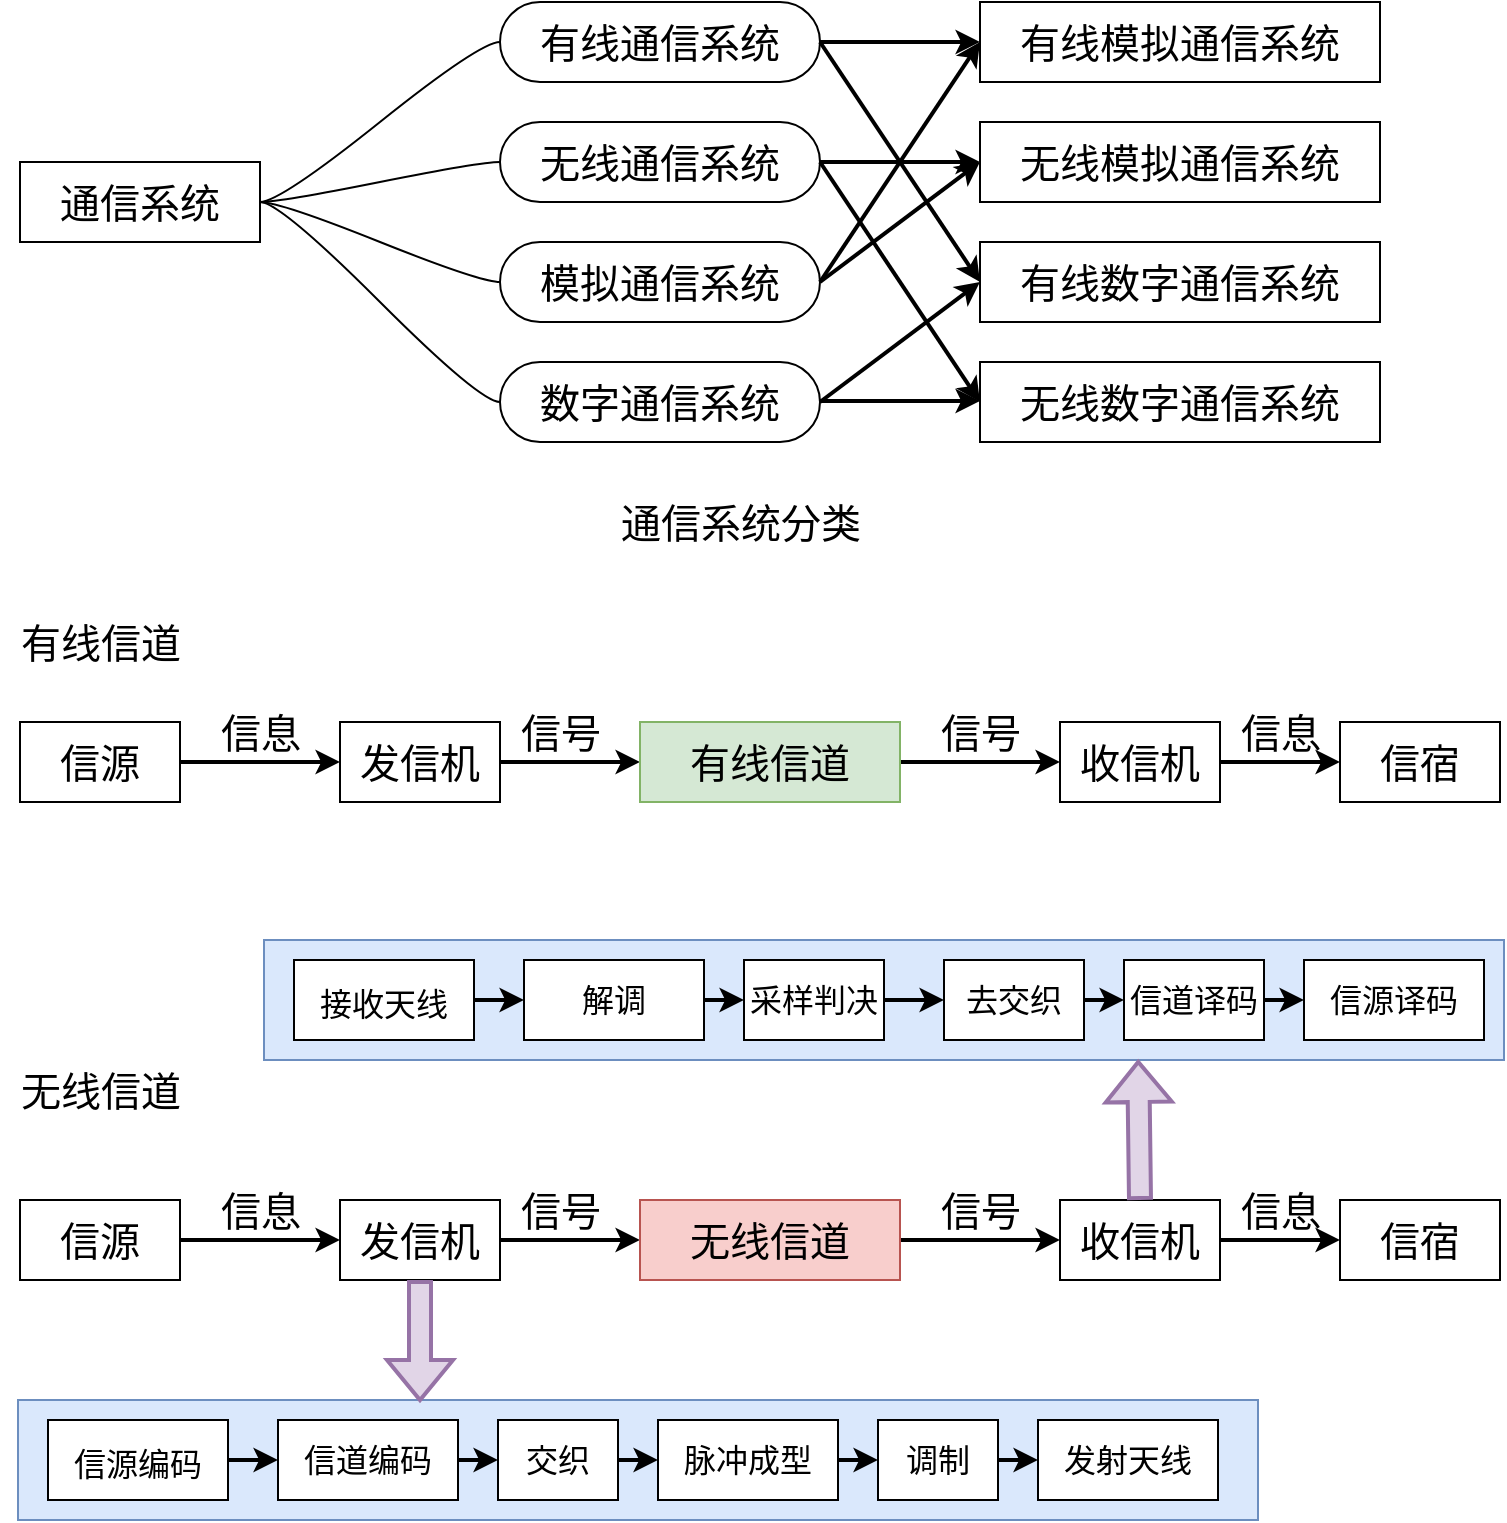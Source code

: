 <mxfile version="16.5.1" type="device" pages="2"><diagram id="XVWfBLVlakffzRYlTbPR" name="通信系统分类"><mxGraphModel dx="1102" dy="865" grid="0" gridSize="10" guides="1" tooltips="1" connect="1" arrows="1" fold="1" page="1" pageScale="1" pageWidth="1169" pageHeight="827" math="0" shadow="0"><root><mxCell id="0"/><mxCell id="1" parent="0"/><mxCell id="11ePoiSRR4TbVHY38LkE-1" value="&lt;font style=&quot;font-size: 20px&quot;&gt;通信系统&lt;/font&gt;" style="rounded=0;whiteSpace=wrap;html=1;" vertex="1" parent="1"><mxGeometry x="120" y="120" width="120" height="40" as="geometry"/></mxCell><mxCell id="11ePoiSRR4TbVHY38LkE-3" value="有线通信系统" style="whiteSpace=wrap;html=1;rounded=1;arcSize=50;align=center;verticalAlign=middle;strokeWidth=1;autosize=1;spacing=4;treeFolding=1;treeMoving=1;newEdgeStyle={&quot;edgeStyle&quot;:&quot;entityRelationEdgeStyle&quot;,&quot;startArrow&quot;:&quot;none&quot;,&quot;endArrow&quot;:&quot;none&quot;,&quot;segment&quot;:10,&quot;curved&quot;:1};fontSize=20;" vertex="1" parent="1"><mxGeometry x="360" y="40" width="160" height="40" as="geometry"/></mxCell><mxCell id="11ePoiSRR4TbVHY38LkE-4" value="" style="edgeStyle=entityRelationEdgeStyle;startArrow=none;endArrow=none;segment=10;curved=1;rounded=0;fontSize=20;exitX=1;exitY=0.5;exitDx=0;exitDy=0;" edge="1" target="11ePoiSRR4TbVHY38LkE-3" parent="1" source="11ePoiSRR4TbVHY38LkE-1"><mxGeometry relative="1" as="geometry"><mxPoint x="240" y="167" as="sourcePoint"/></mxGeometry></mxCell><mxCell id="11ePoiSRR4TbVHY38LkE-7" value="无线通信系统" style="whiteSpace=wrap;html=1;rounded=1;arcSize=50;align=center;verticalAlign=middle;strokeWidth=1;autosize=1;spacing=4;treeFolding=1;treeMoving=1;newEdgeStyle={&quot;edgeStyle&quot;:&quot;entityRelationEdgeStyle&quot;,&quot;startArrow&quot;:&quot;none&quot;,&quot;endArrow&quot;:&quot;none&quot;,&quot;segment&quot;:10,&quot;curved&quot;:1};fontSize=20;" vertex="1" parent="1"><mxGeometry x="360" y="100" width="160" height="40" as="geometry"/></mxCell><mxCell id="11ePoiSRR4TbVHY38LkE-8" value="" style="edgeStyle=entityRelationEdgeStyle;startArrow=none;endArrow=none;segment=10;curved=1;rounded=0;fontSize=20;" edge="1" target="11ePoiSRR4TbVHY38LkE-7" parent="1" source="11ePoiSRR4TbVHY38LkE-1"><mxGeometry relative="1" as="geometry"><mxPoint x="280" y="167" as="sourcePoint"/></mxGeometry></mxCell><mxCell id="11ePoiSRR4TbVHY38LkE-9" value="模拟通信系统" style="whiteSpace=wrap;html=1;rounded=1;arcSize=50;align=center;verticalAlign=middle;strokeWidth=1;autosize=1;spacing=4;treeFolding=1;treeMoving=1;newEdgeStyle={&quot;edgeStyle&quot;:&quot;entityRelationEdgeStyle&quot;,&quot;startArrow&quot;:&quot;none&quot;,&quot;endArrow&quot;:&quot;none&quot;,&quot;segment&quot;:10,&quot;curved&quot;:1};fontSize=20;" vertex="1" parent="1"><mxGeometry x="360" y="160" width="160" height="40" as="geometry"/></mxCell><mxCell id="11ePoiSRR4TbVHY38LkE-10" value="" style="edgeStyle=entityRelationEdgeStyle;startArrow=none;endArrow=none;segment=10;curved=1;rounded=0;fontSize=20;" edge="1" target="11ePoiSRR4TbVHY38LkE-9" parent="1" source="11ePoiSRR4TbVHY38LkE-1"><mxGeometry relative="1" as="geometry"><mxPoint x="280" y="167" as="sourcePoint"/></mxGeometry></mxCell><mxCell id="11ePoiSRR4TbVHY38LkE-11" value="数字通信系统" style="whiteSpace=wrap;html=1;rounded=1;arcSize=50;align=center;verticalAlign=middle;strokeWidth=1;autosize=1;spacing=4;treeFolding=1;treeMoving=1;newEdgeStyle={&quot;edgeStyle&quot;:&quot;entityRelationEdgeStyle&quot;,&quot;startArrow&quot;:&quot;none&quot;,&quot;endArrow&quot;:&quot;none&quot;,&quot;segment&quot;:10,&quot;curved&quot;:1};fontSize=20;" vertex="1" parent="1"><mxGeometry x="360" y="220" width="160" height="40" as="geometry"/></mxCell><mxCell id="11ePoiSRR4TbVHY38LkE-12" value="" style="edgeStyle=entityRelationEdgeStyle;startArrow=none;endArrow=none;segment=10;curved=1;rounded=0;fontSize=20;" edge="1" target="11ePoiSRR4TbVHY38LkE-11" parent="1" source="11ePoiSRR4TbVHY38LkE-1"><mxGeometry relative="1" as="geometry"><mxPoint x="280" y="167" as="sourcePoint"/></mxGeometry></mxCell><mxCell id="11ePoiSRR4TbVHY38LkE-13" value="有线模拟通信系统" style="rounded=0;whiteSpace=wrap;html=1;fontSize=20;" vertex="1" parent="1"><mxGeometry x="600" y="40" width="200" height="40" as="geometry"/></mxCell><mxCell id="11ePoiSRR4TbVHY38LkE-17" value="无线模拟通信系统" style="rounded=0;whiteSpace=wrap;html=1;fontSize=20;" vertex="1" parent="1"><mxGeometry x="600" y="100" width="200" height="40" as="geometry"/></mxCell><mxCell id="11ePoiSRR4TbVHY38LkE-18" value="有线数字通信系统" style="rounded=0;whiteSpace=wrap;html=1;fontSize=20;" vertex="1" parent="1"><mxGeometry x="600" y="160" width="200" height="40" as="geometry"/></mxCell><mxCell id="11ePoiSRR4TbVHY38LkE-19" value="无线数字通信系统" style="rounded=0;whiteSpace=wrap;html=1;fontSize=20;" vertex="1" parent="1"><mxGeometry x="600" y="220" width="200" height="40" as="geometry"/></mxCell><mxCell id="11ePoiSRR4TbVHY38LkE-22" value="" style="endArrow=classic;html=1;rounded=0;fontSize=20;exitX=1;exitY=0.5;exitDx=0;exitDy=0;entryX=0;entryY=0.5;entryDx=0;entryDy=0;strokeWidth=2;" edge="1" parent="1" source="11ePoiSRR4TbVHY38LkE-3" target="11ePoiSRR4TbVHY38LkE-13"><mxGeometry width="50" height="50" relative="1" as="geometry"><mxPoint x="540" y="440" as="sourcePoint"/><mxPoint x="590" y="390" as="targetPoint"/></mxGeometry></mxCell><mxCell id="11ePoiSRR4TbVHY38LkE-23" value="" style="endArrow=classic;html=1;rounded=0;fontSize=20;exitX=1;exitY=0.5;exitDx=0;exitDy=0;entryX=0;entryY=0.5;entryDx=0;entryDy=0;strokeWidth=2;" edge="1" parent="1"><mxGeometry width="50" height="50" relative="1" as="geometry"><mxPoint x="520" y="120" as="sourcePoint"/><mxPoint x="600" y="120" as="targetPoint"/></mxGeometry></mxCell><mxCell id="11ePoiSRR4TbVHY38LkE-24" value="" style="endArrow=classic;html=1;rounded=0;fontSize=20;exitX=1;exitY=0.5;exitDx=0;exitDy=0;entryX=0;entryY=0.5;entryDx=0;entryDy=0;strokeWidth=2;" edge="1" parent="1"><mxGeometry width="50" height="50" relative="1" as="geometry"><mxPoint x="520" y="239.5" as="sourcePoint"/><mxPoint x="600" y="239.5" as="targetPoint"/></mxGeometry></mxCell><mxCell id="11ePoiSRR4TbVHY38LkE-25" value="" style="endArrow=classic;html=1;rounded=0;fontSize=20;exitX=1;exitY=0.5;exitDx=0;exitDy=0;entryX=0;entryY=0.5;entryDx=0;entryDy=0;strokeWidth=2;" edge="1" parent="1" source="11ePoiSRR4TbVHY38LkE-3" target="11ePoiSRR4TbVHY38LkE-18"><mxGeometry width="50" height="50" relative="1" as="geometry"><mxPoint x="530" y="249.5" as="sourcePoint"/><mxPoint x="610" y="249.5" as="targetPoint"/></mxGeometry></mxCell><mxCell id="11ePoiSRR4TbVHY38LkE-26" value="" style="endArrow=classic;html=1;rounded=0;fontSize=20;exitX=1;exitY=0.5;exitDx=0;exitDy=0;entryX=0;entryY=0.5;entryDx=0;entryDy=0;strokeWidth=2;" edge="1" parent="1" source="11ePoiSRR4TbVHY38LkE-7" target="11ePoiSRR4TbVHY38LkE-19"><mxGeometry width="50" height="50" relative="1" as="geometry"><mxPoint x="530" y="70" as="sourcePoint"/><mxPoint x="610" y="190" as="targetPoint"/></mxGeometry></mxCell><mxCell id="11ePoiSRR4TbVHY38LkE-27" value="" style="endArrow=classic;html=1;rounded=0;fontSize=20;exitX=1;exitY=0.5;exitDx=0;exitDy=0;entryX=0;entryY=0.5;entryDx=0;entryDy=0;strokeWidth=2;" edge="1" parent="1" source="11ePoiSRR4TbVHY38LkE-9" target="11ePoiSRR4TbVHY38LkE-13"><mxGeometry width="50" height="50" relative="1" as="geometry"><mxPoint x="530" y="130" as="sourcePoint"/><mxPoint x="610" y="250" as="targetPoint"/></mxGeometry></mxCell><mxCell id="11ePoiSRR4TbVHY38LkE-28" value="" style="endArrow=classic;html=1;rounded=0;fontSize=20;entryX=0;entryY=0.5;entryDx=0;entryDy=0;strokeWidth=2;" edge="1" parent="1" target="11ePoiSRR4TbVHY38LkE-17"><mxGeometry width="50" height="50" relative="1" as="geometry"><mxPoint x="520" y="180" as="sourcePoint"/><mxPoint x="610" y="70" as="targetPoint"/></mxGeometry></mxCell><mxCell id="11ePoiSRR4TbVHY38LkE-29" value="" style="endArrow=classic;html=1;rounded=0;fontSize=20;entryX=0;entryY=0.5;entryDx=0;entryDy=0;strokeWidth=2;" edge="1" parent="1" target="11ePoiSRR4TbVHY38LkE-18"><mxGeometry width="50" height="50" relative="1" as="geometry"><mxPoint x="520" y="240" as="sourcePoint"/><mxPoint x="610" y="249.5" as="targetPoint"/></mxGeometry></mxCell><mxCell id="11ePoiSRR4TbVHY38LkE-30" value="通信系统分类" style="text;html=1;align=center;verticalAlign=middle;resizable=0;points=[];autosize=1;strokeColor=none;fillColor=none;fontSize=20;" vertex="1" parent="1"><mxGeometry x="410" y="285" width="140" height="30" as="geometry"/></mxCell><mxCell id="11ePoiSRR4TbVHY38LkE-34" value="" style="edgeStyle=orthogonalEdgeStyle;rounded=0;orthogonalLoop=1;jettySize=auto;html=1;fontSize=20;strokeWidth=2;" edge="1" parent="1" source="11ePoiSRR4TbVHY38LkE-31" target="11ePoiSRR4TbVHY38LkE-33"><mxGeometry relative="1" as="geometry"/></mxCell><mxCell id="11ePoiSRR4TbVHY38LkE-31" value="信源" style="rounded=0;whiteSpace=wrap;html=1;fontSize=20;" vertex="1" parent="1"><mxGeometry x="120" y="400" width="80" height="40" as="geometry"/></mxCell><mxCell id="11ePoiSRR4TbVHY38LkE-32" value="有线信道" style="text;html=1;align=center;verticalAlign=middle;resizable=0;points=[];autosize=1;strokeColor=none;fillColor=none;fontSize=20;" vertex="1" parent="1"><mxGeometry x="110" y="345" width="100" height="30" as="geometry"/></mxCell><mxCell id="11ePoiSRR4TbVHY38LkE-37" style="edgeStyle=orthogonalEdgeStyle;rounded=0;orthogonalLoop=1;jettySize=auto;html=1;exitX=1;exitY=0.5;exitDx=0;exitDy=0;entryX=0;entryY=0.5;entryDx=0;entryDy=0;fontSize=20;strokeWidth=2;" edge="1" parent="1" source="11ePoiSRR4TbVHY38LkE-33" target="11ePoiSRR4TbVHY38LkE-36"><mxGeometry relative="1" as="geometry"/></mxCell><mxCell id="11ePoiSRR4TbVHY38LkE-33" value="发信机" style="whiteSpace=wrap;html=1;fontSize=20;rounded=0;" vertex="1" parent="1"><mxGeometry x="280" y="400" width="80" height="40" as="geometry"/></mxCell><mxCell id="11ePoiSRR4TbVHY38LkE-35" value="信息" style="text;html=1;align=center;verticalAlign=middle;resizable=0;points=[];autosize=1;strokeColor=none;fillColor=none;fontSize=20;" vertex="1" parent="1"><mxGeometry x="210" y="390" width="60" height="30" as="geometry"/></mxCell><mxCell id="11ePoiSRR4TbVHY38LkE-40" style="edgeStyle=orthogonalEdgeStyle;rounded=0;orthogonalLoop=1;jettySize=auto;html=1;exitX=1;exitY=0.5;exitDx=0;exitDy=0;fontSize=20;strokeWidth=2;" edge="1" parent="1" source="11ePoiSRR4TbVHY38LkE-36" target="11ePoiSRR4TbVHY38LkE-39"><mxGeometry relative="1" as="geometry"/></mxCell><mxCell id="11ePoiSRR4TbVHY38LkE-36" value="有线信道" style="whiteSpace=wrap;html=1;fontSize=20;rounded=0;fillColor=#d5e8d4;strokeColor=#82b366;" vertex="1" parent="1"><mxGeometry x="430" y="400" width="130" height="40" as="geometry"/></mxCell><mxCell id="11ePoiSRR4TbVHY38LkE-38" value="信号" style="text;html=1;align=center;verticalAlign=middle;resizable=0;points=[];autosize=1;strokeColor=none;fillColor=none;fontSize=20;" vertex="1" parent="1"><mxGeometry x="360" y="390" width="60" height="30" as="geometry"/></mxCell><mxCell id="11ePoiSRR4TbVHY38LkE-43" style="edgeStyle=orthogonalEdgeStyle;rounded=0;orthogonalLoop=1;jettySize=auto;html=1;exitX=1;exitY=0.5;exitDx=0;exitDy=0;entryX=0;entryY=0.5;entryDx=0;entryDy=0;fontSize=20;strokeWidth=2;" edge="1" parent="1" source="11ePoiSRR4TbVHY38LkE-39" target="11ePoiSRR4TbVHY38LkE-42"><mxGeometry relative="1" as="geometry"/></mxCell><mxCell id="11ePoiSRR4TbVHY38LkE-39" value="收信机" style="whiteSpace=wrap;html=1;fontSize=20;rounded=0;" vertex="1" parent="1"><mxGeometry x="640" y="400" width="80" height="40" as="geometry"/></mxCell><mxCell id="11ePoiSRR4TbVHY38LkE-41" value="信号" style="text;html=1;align=center;verticalAlign=middle;resizable=0;points=[];autosize=1;strokeColor=none;fillColor=none;fontSize=20;" vertex="1" parent="1"><mxGeometry x="570" y="390" width="60" height="30" as="geometry"/></mxCell><mxCell id="11ePoiSRR4TbVHY38LkE-42" value="信宿" style="rounded=0;whiteSpace=wrap;html=1;fontSize=20;" vertex="1" parent="1"><mxGeometry x="780" y="400" width="80" height="40" as="geometry"/></mxCell><mxCell id="11ePoiSRR4TbVHY38LkE-44" value="信息" style="text;html=1;align=center;verticalAlign=middle;resizable=0;points=[];autosize=1;strokeColor=none;fillColor=none;fontSize=20;" vertex="1" parent="1"><mxGeometry x="720" y="390" width="60" height="30" as="geometry"/></mxCell><mxCell id="11ePoiSRR4TbVHY38LkE-45" value="无线信道" style="text;html=1;align=center;verticalAlign=middle;resizable=0;points=[];autosize=1;strokeColor=none;fillColor=none;fontSize=20;" vertex="1" parent="1"><mxGeometry x="110" y="569" width="100" height="30" as="geometry"/></mxCell><mxCell id="11ePoiSRR4TbVHY38LkE-46" value="" style="edgeStyle=orthogonalEdgeStyle;rounded=0;orthogonalLoop=1;jettySize=auto;html=1;fontSize=20;strokeWidth=2;" edge="1" parent="1" source="11ePoiSRR4TbVHY38LkE-47" target="11ePoiSRR4TbVHY38LkE-49"><mxGeometry relative="1" as="geometry"/></mxCell><mxCell id="11ePoiSRR4TbVHY38LkE-47" value="信源" style="rounded=0;whiteSpace=wrap;html=1;fontSize=20;" vertex="1" parent="1"><mxGeometry x="120" y="639" width="80" height="40" as="geometry"/></mxCell><mxCell id="11ePoiSRR4TbVHY38LkE-48" style="edgeStyle=orthogonalEdgeStyle;rounded=0;orthogonalLoop=1;jettySize=auto;html=1;exitX=1;exitY=0.5;exitDx=0;exitDy=0;entryX=0;entryY=0.5;entryDx=0;entryDy=0;fontSize=20;strokeWidth=2;" edge="1" parent="1" source="11ePoiSRR4TbVHY38LkE-49" target="11ePoiSRR4TbVHY38LkE-52"><mxGeometry relative="1" as="geometry"/></mxCell><mxCell id="11ePoiSRR4TbVHY38LkE-49" value="发信机" style="whiteSpace=wrap;html=1;fontSize=20;rounded=0;" vertex="1" parent="1"><mxGeometry x="280" y="639" width="80" height="40" as="geometry"/></mxCell><mxCell id="11ePoiSRR4TbVHY38LkE-50" value="信息" style="text;html=1;align=center;verticalAlign=middle;resizable=0;points=[];autosize=1;strokeColor=none;fillColor=none;fontSize=20;" vertex="1" parent="1"><mxGeometry x="210" y="629" width="60" height="30" as="geometry"/></mxCell><mxCell id="11ePoiSRR4TbVHY38LkE-51" style="edgeStyle=orthogonalEdgeStyle;rounded=0;orthogonalLoop=1;jettySize=auto;html=1;exitX=1;exitY=0.5;exitDx=0;exitDy=0;fontSize=20;strokeWidth=2;" edge="1" parent="1" source="11ePoiSRR4TbVHY38LkE-52" target="11ePoiSRR4TbVHY38LkE-55"><mxGeometry relative="1" as="geometry"/></mxCell><mxCell id="11ePoiSRR4TbVHY38LkE-52" value="无线信道" style="whiteSpace=wrap;html=1;fontSize=20;rounded=0;fillColor=#f8cecc;strokeColor=#b85450;" vertex="1" parent="1"><mxGeometry x="430" y="639" width="130" height="40" as="geometry"/></mxCell><mxCell id="11ePoiSRR4TbVHY38LkE-53" value="信号" style="text;html=1;align=center;verticalAlign=middle;resizable=0;points=[];autosize=1;strokeColor=none;fillColor=none;fontSize=20;" vertex="1" parent="1"><mxGeometry x="360" y="629" width="60" height="30" as="geometry"/></mxCell><mxCell id="11ePoiSRR4TbVHY38LkE-54" style="edgeStyle=orthogonalEdgeStyle;rounded=0;orthogonalLoop=1;jettySize=auto;html=1;exitX=1;exitY=0.5;exitDx=0;exitDy=0;entryX=0;entryY=0.5;entryDx=0;entryDy=0;fontSize=20;strokeWidth=2;" edge="1" parent="1" source="11ePoiSRR4TbVHY38LkE-55" target="11ePoiSRR4TbVHY38LkE-57"><mxGeometry relative="1" as="geometry"/></mxCell><mxCell id="11ePoiSRR4TbVHY38LkE-55" value="收信机" style="whiteSpace=wrap;html=1;fontSize=20;rounded=0;" vertex="1" parent="1"><mxGeometry x="640" y="639" width="80" height="40" as="geometry"/></mxCell><mxCell id="11ePoiSRR4TbVHY38LkE-56" value="信号" style="text;html=1;align=center;verticalAlign=middle;resizable=0;points=[];autosize=1;strokeColor=none;fillColor=none;fontSize=20;" vertex="1" parent="1"><mxGeometry x="570" y="629" width="60" height="30" as="geometry"/></mxCell><mxCell id="11ePoiSRR4TbVHY38LkE-57" value="信宿" style="rounded=0;whiteSpace=wrap;html=1;fontSize=20;" vertex="1" parent="1"><mxGeometry x="780" y="639" width="80" height="40" as="geometry"/></mxCell><mxCell id="11ePoiSRR4TbVHY38LkE-58" value="信息" style="text;html=1;align=center;verticalAlign=middle;resizable=0;points=[];autosize=1;strokeColor=none;fillColor=none;fontSize=20;" vertex="1" parent="1"><mxGeometry x="720" y="629" width="60" height="30" as="geometry"/></mxCell><mxCell id="11ePoiSRR4TbVHY38LkE-71" value="" style="group" vertex="1" connectable="0" parent="1"><mxGeometry x="119" y="739" width="620" height="60" as="geometry"/></mxCell><mxCell id="11ePoiSRR4TbVHY38LkE-59" value="" style="rounded=0;whiteSpace=wrap;html=1;fontSize=20;fillColor=#dae8fc;strokeColor=#6c8ebf;" vertex="1" parent="11ePoiSRR4TbVHY38LkE-71"><mxGeometry width="620" height="60" as="geometry"/></mxCell><mxCell id="11ePoiSRR4TbVHY38LkE-60" value="&lt;font style=&quot;font-size: 16px&quot;&gt;信源编码&lt;/font&gt;" style="rounded=0;whiteSpace=wrap;html=1;fontSize=20;" vertex="1" parent="11ePoiSRR4TbVHY38LkE-71"><mxGeometry x="15" y="10" width="90" height="40" as="geometry"/></mxCell><mxCell id="11ePoiSRR4TbVHY38LkE-61" value="信道编码" style="rounded=0;whiteSpace=wrap;html=1;fontSize=16;" vertex="1" parent="11ePoiSRR4TbVHY38LkE-71"><mxGeometry x="130" y="10" width="90" height="40" as="geometry"/></mxCell><mxCell id="11ePoiSRR4TbVHY38LkE-66" style="edgeStyle=orthogonalEdgeStyle;rounded=0;orthogonalLoop=1;jettySize=auto;html=1;exitX=1;exitY=0.5;exitDx=0;exitDy=0;entryX=0;entryY=0.5;entryDx=0;entryDy=0;fontSize=16;strokeWidth=2;" edge="1" parent="11ePoiSRR4TbVHY38LkE-71" source="11ePoiSRR4TbVHY38LkE-60" target="11ePoiSRR4TbVHY38LkE-61"><mxGeometry relative="1" as="geometry"/></mxCell><mxCell id="11ePoiSRR4TbVHY38LkE-62" value="交织" style="rounded=0;whiteSpace=wrap;html=1;fontSize=16;" vertex="1" parent="11ePoiSRR4TbVHY38LkE-71"><mxGeometry x="240" y="10" width="60" height="40" as="geometry"/></mxCell><mxCell id="11ePoiSRR4TbVHY38LkE-67" style="edgeStyle=orthogonalEdgeStyle;rounded=0;orthogonalLoop=1;jettySize=auto;html=1;exitX=1;exitY=0.5;exitDx=0;exitDy=0;entryX=0;entryY=0.5;entryDx=0;entryDy=0;fontSize=16;strokeWidth=2;" edge="1" parent="11ePoiSRR4TbVHY38LkE-71" source="11ePoiSRR4TbVHY38LkE-61" target="11ePoiSRR4TbVHY38LkE-62"><mxGeometry relative="1" as="geometry"/></mxCell><mxCell id="11ePoiSRR4TbVHY38LkE-63" value="脉冲成型" style="rounded=0;whiteSpace=wrap;html=1;fontSize=16;" vertex="1" parent="11ePoiSRR4TbVHY38LkE-71"><mxGeometry x="320" y="10" width="90" height="40" as="geometry"/></mxCell><mxCell id="11ePoiSRR4TbVHY38LkE-68" style="edgeStyle=orthogonalEdgeStyle;rounded=0;orthogonalLoop=1;jettySize=auto;html=1;exitX=1;exitY=0.5;exitDx=0;exitDy=0;entryX=0;entryY=0.5;entryDx=0;entryDy=0;fontSize=16;strokeWidth=2;" edge="1" parent="11ePoiSRR4TbVHY38LkE-71" source="11ePoiSRR4TbVHY38LkE-62" target="11ePoiSRR4TbVHY38LkE-63"><mxGeometry relative="1" as="geometry"/></mxCell><mxCell id="11ePoiSRR4TbVHY38LkE-64" value="调制" style="rounded=0;whiteSpace=wrap;html=1;fontSize=16;" vertex="1" parent="11ePoiSRR4TbVHY38LkE-71"><mxGeometry x="430" y="10" width="60" height="40" as="geometry"/></mxCell><mxCell id="11ePoiSRR4TbVHY38LkE-69" style="edgeStyle=orthogonalEdgeStyle;rounded=0;orthogonalLoop=1;jettySize=auto;html=1;exitX=1;exitY=0.5;exitDx=0;exitDy=0;entryX=0;entryY=0.5;entryDx=0;entryDy=0;fontSize=16;strokeWidth=2;" edge="1" parent="11ePoiSRR4TbVHY38LkE-71" source="11ePoiSRR4TbVHY38LkE-63" target="11ePoiSRR4TbVHY38LkE-64"><mxGeometry relative="1" as="geometry"/></mxCell><mxCell id="11ePoiSRR4TbVHY38LkE-65" value="发射天线" style="rounded=0;whiteSpace=wrap;html=1;fontSize=16;" vertex="1" parent="11ePoiSRR4TbVHY38LkE-71"><mxGeometry x="510" y="10" width="90" height="40" as="geometry"/></mxCell><mxCell id="11ePoiSRR4TbVHY38LkE-70" style="edgeStyle=orthogonalEdgeStyle;rounded=0;orthogonalLoop=1;jettySize=auto;html=1;exitX=1;exitY=0.5;exitDx=0;exitDy=0;entryX=0;entryY=0.5;entryDx=0;entryDy=0;fontSize=16;strokeWidth=2;" edge="1" parent="11ePoiSRR4TbVHY38LkE-71" source="11ePoiSRR4TbVHY38LkE-64" target="11ePoiSRR4TbVHY38LkE-65"><mxGeometry relative="1" as="geometry"/></mxCell><mxCell id="11ePoiSRR4TbVHY38LkE-72" value="" style="shape=flexArrow;endArrow=classic;html=1;rounded=0;fontSize=16;strokeWidth=2;exitX=0.5;exitY=1;exitDx=0;exitDy=0;fillColor=#e1d5e7;strokeColor=#9673a6;" edge="1" parent="1" source="11ePoiSRR4TbVHY38LkE-49"><mxGeometry width="50" height="50" relative="1" as="geometry"><mxPoint x="540" y="709" as="sourcePoint"/><mxPoint x="320" y="740" as="targetPoint"/></mxGeometry></mxCell><mxCell id="11ePoiSRR4TbVHY38LkE-73" value="" style="group" vertex="1" connectable="0" parent="1"><mxGeometry x="242" y="509" width="620" height="60" as="geometry"/></mxCell><mxCell id="11ePoiSRR4TbVHY38LkE-74" value="" style="rounded=0;whiteSpace=wrap;html=1;fontSize=20;fillColor=#dae8fc;strokeColor=#6c8ebf;" vertex="1" parent="11ePoiSRR4TbVHY38LkE-73"><mxGeometry width="620" height="60" as="geometry"/></mxCell><mxCell id="11ePoiSRR4TbVHY38LkE-75" value="&lt;font style=&quot;font-size: 16px&quot;&gt;接收天线&lt;/font&gt;" style="rounded=0;whiteSpace=wrap;html=1;fontSize=20;" vertex="1" parent="11ePoiSRR4TbVHY38LkE-73"><mxGeometry x="15" y="10" width="90" height="40" as="geometry"/></mxCell><mxCell id="11ePoiSRR4TbVHY38LkE-76" value="解调" style="rounded=0;whiteSpace=wrap;html=1;fontSize=16;" vertex="1" parent="11ePoiSRR4TbVHY38LkE-73"><mxGeometry x="130" y="10" width="90" height="40" as="geometry"/></mxCell><mxCell id="11ePoiSRR4TbVHY38LkE-77" style="edgeStyle=orthogonalEdgeStyle;rounded=0;orthogonalLoop=1;jettySize=auto;html=1;exitX=1;exitY=0.5;exitDx=0;exitDy=0;entryX=0;entryY=0.5;entryDx=0;entryDy=0;fontSize=16;strokeWidth=2;" edge="1" parent="11ePoiSRR4TbVHY38LkE-73" source="11ePoiSRR4TbVHY38LkE-75" target="11ePoiSRR4TbVHY38LkE-76"><mxGeometry relative="1" as="geometry"/></mxCell><mxCell id="11ePoiSRR4TbVHY38LkE-78" value="采样判决" style="rounded=0;whiteSpace=wrap;html=1;fontSize=16;" vertex="1" parent="11ePoiSRR4TbVHY38LkE-73"><mxGeometry x="240" y="10" width="70" height="40" as="geometry"/></mxCell><mxCell id="11ePoiSRR4TbVHY38LkE-79" style="edgeStyle=orthogonalEdgeStyle;rounded=0;orthogonalLoop=1;jettySize=auto;html=1;exitX=1;exitY=0.5;exitDx=0;exitDy=0;entryX=0;entryY=0.5;entryDx=0;entryDy=0;fontSize=16;strokeWidth=2;" edge="1" parent="11ePoiSRR4TbVHY38LkE-73" source="11ePoiSRR4TbVHY38LkE-76" target="11ePoiSRR4TbVHY38LkE-78"><mxGeometry relative="1" as="geometry"/></mxCell><mxCell id="11ePoiSRR4TbVHY38LkE-80" value="去交织" style="rounded=0;whiteSpace=wrap;html=1;fontSize=16;" vertex="1" parent="11ePoiSRR4TbVHY38LkE-73"><mxGeometry x="340" y="10" width="70" height="40" as="geometry"/></mxCell><mxCell id="11ePoiSRR4TbVHY38LkE-81" style="edgeStyle=orthogonalEdgeStyle;rounded=0;orthogonalLoop=1;jettySize=auto;html=1;exitX=1;exitY=0.5;exitDx=0;exitDy=0;entryX=0;entryY=0.5;entryDx=0;entryDy=0;fontSize=16;strokeWidth=2;" edge="1" parent="11ePoiSRR4TbVHY38LkE-73" source="11ePoiSRR4TbVHY38LkE-78" target="11ePoiSRR4TbVHY38LkE-80"><mxGeometry relative="1" as="geometry"/></mxCell><mxCell id="11ePoiSRR4TbVHY38LkE-82" value="信道译码" style="rounded=0;whiteSpace=wrap;html=1;fontSize=16;" vertex="1" parent="11ePoiSRR4TbVHY38LkE-73"><mxGeometry x="430" y="10" width="70" height="40" as="geometry"/></mxCell><mxCell id="11ePoiSRR4TbVHY38LkE-83" style="edgeStyle=orthogonalEdgeStyle;rounded=0;orthogonalLoop=1;jettySize=auto;html=1;exitX=1;exitY=0.5;exitDx=0;exitDy=0;entryX=0;entryY=0.5;entryDx=0;entryDy=0;fontSize=16;strokeWidth=2;" edge="1" parent="11ePoiSRR4TbVHY38LkE-73" source="11ePoiSRR4TbVHY38LkE-80" target="11ePoiSRR4TbVHY38LkE-82"><mxGeometry relative="1" as="geometry"/></mxCell><mxCell id="11ePoiSRR4TbVHY38LkE-84" value="信源译码" style="rounded=0;whiteSpace=wrap;html=1;fontSize=16;" vertex="1" parent="11ePoiSRR4TbVHY38LkE-73"><mxGeometry x="520" y="10" width="90" height="40" as="geometry"/></mxCell><mxCell id="11ePoiSRR4TbVHY38LkE-85" style="edgeStyle=orthogonalEdgeStyle;rounded=0;orthogonalLoop=1;jettySize=auto;html=1;exitX=1;exitY=0.5;exitDx=0;exitDy=0;entryX=0;entryY=0.5;entryDx=0;entryDy=0;fontSize=16;strokeWidth=2;" edge="1" parent="11ePoiSRR4TbVHY38LkE-73" source="11ePoiSRR4TbVHY38LkE-82" target="11ePoiSRR4TbVHY38LkE-84"><mxGeometry relative="1" as="geometry"/></mxCell><mxCell id="11ePoiSRR4TbVHY38LkE-86" value="" style="shape=flexArrow;endArrow=classic;html=1;rounded=0;fontSize=16;strokeWidth=2;entryX=0.705;entryY=1;entryDx=0;entryDy=0;exitX=0.5;exitY=0;exitDx=0;exitDy=0;fillColor=#e1d5e7;strokeColor=#9673a6;entryPerimeter=0;" edge="1" parent="1" source="11ePoiSRR4TbVHY38LkE-55" target="11ePoiSRR4TbVHY38LkE-74"><mxGeometry width="50" height="50" relative="1" as="geometry"><mxPoint x="540" y="630" as="sourcePoint"/><mxPoint x="590" y="580" as="targetPoint"/></mxGeometry></mxCell></root></mxGraphModel></diagram><diagram id="Ewdifd5IEJ-5xB3gLPax" name="信道"><mxGraphModel dx="1102" dy="865" grid="1" gridSize="10" guides="1" tooltips="1" connect="1" arrows="1" fold="1" page="1" pageScale="1" pageWidth="1169" pageHeight="827" math="0" shadow="0"><root><mxCell id="A86J0GKsngSQj3rEZQvu-0"/><mxCell id="A86J0GKsngSQj3rEZQvu-1" parent="A86J0GKsngSQj3rEZQvu-0"/><mxCell id="A86J0GKsngSQj3rEZQvu-2" value="&lt;font style=&quot;font-size: 20px&quot;&gt;无线信道&lt;/font&gt;" style="text;html=1;align=center;verticalAlign=middle;resizable=0;points=[];autosize=1;strokeColor=none;fillColor=none;fontSize=16;" vertex="1" parent="A86J0GKsngSQj3rEZQvu-1"><mxGeometry x="100" y="200" width="100" height="30" as="geometry"/></mxCell><mxCell id="A86J0GKsngSQj3rEZQvu-3" value="地波" style="whiteSpace=wrap;html=1;rounded=1;arcSize=50;align=center;verticalAlign=middle;strokeWidth=1;autosize=1;spacing=4;treeFolding=1;treeMoving=1;newEdgeStyle={&quot;edgeStyle&quot;:&quot;entityRelationEdgeStyle&quot;,&quot;startArrow&quot;:&quot;none&quot;,&quot;endArrow&quot;:&quot;none&quot;,&quot;segment&quot;:10,&quot;curved&quot;:1};fontSize=20;" vertex="1" parent="A86J0GKsngSQj3rEZQvu-1"><mxGeometry x="280" y="90" width="80" height="40" as="geometry"/></mxCell><mxCell id="A86J0GKsngSQj3rEZQvu-4" value="" style="edgeStyle=entityRelationEdgeStyle;startArrow=none;endArrow=none;segment=10;curved=1;rounded=0;fontSize=20;strokeWidth=2;" edge="1" target="A86J0GKsngSQj3rEZQvu-3" parent="A86J0GKsngSQj3rEZQvu-1" source="A86J0GKsngSQj3rEZQvu-2"><mxGeometry relative="1" as="geometry"><mxPoint x="260" y="202" as="sourcePoint"/></mxGeometry></mxCell><mxCell id="A86J0GKsngSQj3rEZQvu-5" value="频率小于2MHz，有绕射能力" style="whiteSpace=wrap;html=1;shape=partialRectangle;top=0;left=0;bottom=1;right=0;points=[[0,1],[1,1]];fillColor=none;align=center;verticalAlign=bottom;routingCenterY=0.5;snapToPoint=1;recursiveResize=0;autosize=1;treeFolding=1;treeMoving=1;newEdgeStyle={&quot;edgeStyle&quot;:&quot;entityRelationEdgeStyle&quot;,&quot;startArrow&quot;:&quot;none&quot;,&quot;endArrow&quot;:&quot;none&quot;,&quot;segment&quot;:10,&quot;curved&quot;:1};fontSize=20;" vertex="1" parent="A86J0GKsngSQj3rEZQvu-1"><mxGeometry x="460" y="80" width="280" height="30" as="geometry"/></mxCell><mxCell id="A86J0GKsngSQj3rEZQvu-6" value="" style="edgeStyle=entityRelationEdgeStyle;startArrow=none;endArrow=none;segment=10;curved=1;rounded=0;fontSize=20;strokeWidth=2;" edge="1" target="A86J0GKsngSQj3rEZQvu-5" parent="A86J0GKsngSQj3rEZQvu-1" source="A86J0GKsngSQj3rEZQvu-3"><mxGeometry relative="1" as="geometry"><mxPoint x="400" y="140" as="sourcePoint"/></mxGeometry></mxCell><mxCell id="A86J0GKsngSQj3rEZQvu-7" value="天波" style="whiteSpace=wrap;html=1;rounded=1;arcSize=50;align=center;verticalAlign=middle;strokeWidth=1;autosize=1;spacing=4;treeFolding=1;treeMoving=1;newEdgeStyle={&quot;edgeStyle&quot;:&quot;entityRelationEdgeStyle&quot;,&quot;startArrow&quot;:&quot;none&quot;,&quot;endArrow&quot;:&quot;none&quot;,&quot;segment&quot;:10,&quot;curved&quot;:1};fontSize=20;" vertex="1" parent="A86J0GKsngSQj3rEZQvu-1"><mxGeometry x="280" y="160" width="80" height="40" as="geometry"/></mxCell><mxCell id="A86J0GKsngSQj3rEZQvu-8" value="频率2~30MHz，被电离反射" style="whiteSpace=wrap;html=1;shape=partialRectangle;top=0;left=0;bottom=1;right=0;points=[[0,1],[1,1]];fillColor=none;align=center;verticalAlign=bottom;routingCenterY=0.5;snapToPoint=1;recursiveResize=0;autosize=1;treeFolding=1;treeMoving=1;newEdgeStyle={&quot;edgeStyle&quot;:&quot;entityRelationEdgeStyle&quot;,&quot;startArrow&quot;:&quot;none&quot;,&quot;endArrow&quot;:&quot;none&quot;,&quot;segment&quot;:10,&quot;curved&quot;:1};fontSize=20;" vertex="1" parent="A86J0GKsngSQj3rEZQvu-1"><mxGeometry x="480" y="150" width="280" height="30" as="geometry"/></mxCell><mxCell id="A86J0GKsngSQj3rEZQvu-9" value="" style="edgeStyle=entityRelationEdgeStyle;startArrow=none;endArrow=none;segment=10;curved=1;rounded=0;fontSize=20;strokeWidth=2;" edge="1" parent="A86J0GKsngSQj3rEZQvu-1" source="A86J0GKsngSQj3rEZQvu-7" target="A86J0GKsngSQj3rEZQvu-8"><mxGeometry relative="1" as="geometry"><mxPoint x="400" y="210" as="sourcePoint"/></mxGeometry></mxCell><mxCell id="A86J0GKsngSQj3rEZQvu-10" value="视距传播" style="whiteSpace=wrap;html=1;rounded=1;arcSize=50;align=center;verticalAlign=middle;strokeWidth=1;autosize=1;spacing=4;treeFolding=1;treeMoving=1;newEdgeStyle={&quot;edgeStyle&quot;:&quot;entityRelationEdgeStyle&quot;,&quot;startArrow&quot;:&quot;none&quot;,&quot;endArrow&quot;:&quot;none&quot;,&quot;segment&quot;:10,&quot;curved&quot;:1};fontSize=20;" vertex="1" parent="A86J0GKsngSQj3rEZQvu-1"><mxGeometry x="260" y="240" width="130" height="40" as="geometry"/></mxCell><mxCell id="A86J0GKsngSQj3rEZQvu-11" value="频率大于30MHz，之前传播，穿透电离层" style="whiteSpace=wrap;html=1;shape=partialRectangle;top=0;left=0;bottom=1;right=0;points=[[0,1],[1,1]];fillColor=none;align=center;verticalAlign=bottom;routingCenterY=0.5;snapToPoint=1;recursiveResize=0;autosize=1;treeFolding=1;treeMoving=1;newEdgeStyle={&quot;edgeStyle&quot;:&quot;entityRelationEdgeStyle&quot;,&quot;startArrow&quot;:&quot;none&quot;,&quot;endArrow&quot;:&quot;none&quot;,&quot;segment&quot;:10,&quot;curved&quot;:1};fontSize=20;" vertex="1" parent="A86J0GKsngSQj3rEZQvu-1"><mxGeometry x="480" y="230" width="400" height="30" as="geometry"/></mxCell><mxCell id="A86J0GKsngSQj3rEZQvu-12" value="" style="edgeStyle=entityRelationEdgeStyle;startArrow=none;endArrow=none;segment=10;curved=1;rounded=0;fontSize=20;strokeWidth=2;" edge="1" parent="A86J0GKsngSQj3rEZQvu-1" source="A86J0GKsngSQj3rEZQvu-10" target="A86J0GKsngSQj3rEZQvu-11"><mxGeometry relative="1" as="geometry"><mxPoint x="400" y="290" as="sourcePoint"/></mxGeometry></mxCell><mxCell id="A86J0GKsngSQj3rEZQvu-13" value="其他" style="whiteSpace=wrap;html=1;rounded=1;arcSize=50;align=center;verticalAlign=middle;strokeWidth=1;autosize=1;spacing=4;treeFolding=1;treeMoving=1;newEdgeStyle={&quot;edgeStyle&quot;:&quot;entityRelationEdgeStyle&quot;,&quot;startArrow&quot;:&quot;none&quot;,&quot;endArrow&quot;:&quot;none&quot;,&quot;segment&quot;:10,&quot;curved&quot;:1};fontSize=20;" vertex="1" parent="A86J0GKsngSQj3rEZQvu-1"><mxGeometry x="280" y="310" width="80" height="40" as="geometry"/></mxCell><mxCell id="A86J0GKsngSQj3rEZQvu-14" value="&lt;span style=&quot;color: rgb(77, 77, 77); font-size: 20px; background-color: rgb(255, 255, 255);&quot;&gt;频率越高绕射能力越差&lt;/span&gt;" style="whiteSpace=wrap;html=1;shape=partialRectangle;top=0;left=0;bottom=1;right=0;points=[[0,1],[1,1]];fillColor=none;align=center;verticalAlign=bottom;routingCenterY=0.5;snapToPoint=1;recursiveResize=0;autosize=1;treeFolding=1;treeMoving=1;newEdgeStyle={&quot;edgeStyle&quot;:&quot;entityRelationEdgeStyle&quot;,&quot;startArrow&quot;:&quot;none&quot;,&quot;endArrow&quot;:&quot;none&quot;,&quot;segment&quot;:10,&quot;curved&quot;:1};fontSize=20;" vertex="1" parent="A86J0GKsngSQj3rEZQvu-1"><mxGeometry x="480" y="340" width="230" height="30" as="geometry"/></mxCell><mxCell id="A86J0GKsngSQj3rEZQvu-15" value="" style="edgeStyle=entityRelationEdgeStyle;startArrow=none;endArrow=none;segment=10;curved=1;rounded=0;fontSize=20;strokeWidth=2;" edge="1" parent="A86J0GKsngSQj3rEZQvu-1" source="A86J0GKsngSQj3rEZQvu-13" target="A86J0GKsngSQj3rEZQvu-14"><mxGeometry relative="1" as="geometry"><mxPoint x="400" y="360" as="sourcePoint"/></mxGeometry></mxCell><mxCell id="A86J0GKsngSQj3rEZQvu-17" value="" style="edgeStyle=entityRelationEdgeStyle;startArrow=none;endArrow=none;segment=10;curved=1;rounded=0;fontSize=20;strokeWidth=2;entryX=0;entryY=0.5;entryDx=0;entryDy=0;" edge="1" target="A86J0GKsngSQj3rEZQvu-7" parent="A86J0GKsngSQj3rEZQvu-1" source="A86J0GKsngSQj3rEZQvu-2"><mxGeometry relative="1" as="geometry"><mxPoint x="460" y="280" as="sourcePoint"/><mxPoint x="500" y="253" as="targetPoint"/></mxGeometry></mxCell><mxCell id="A86J0GKsngSQj3rEZQvu-18" value="" style="edgeStyle=entityRelationEdgeStyle;startArrow=none;endArrow=none;segment=10;curved=1;rounded=0;fontSize=20;strokeWidth=2;entryX=0;entryY=0.5;entryDx=0;entryDy=0;exitX=1.01;exitY=0.5;exitDx=0;exitDy=0;exitPerimeter=0;" edge="1" parent="A86J0GKsngSQj3rEZQvu-1" source="A86J0GKsngSQj3rEZQvu-2" target="A86J0GKsngSQj3rEZQvu-10"><mxGeometry relative="1" as="geometry"><mxPoint x="210" y="225" as="sourcePoint"/><mxPoint x="290" y="190" as="targetPoint"/></mxGeometry></mxCell><mxCell id="A86J0GKsngSQj3rEZQvu-19" value="" style="edgeStyle=entityRelationEdgeStyle;startArrow=none;endArrow=none;segment=10;curved=1;rounded=0;fontSize=20;strokeWidth=2;entryX=0;entryY=0.5;entryDx=0;entryDy=0;exitX=1.02;exitY=0.5;exitDx=0;exitDy=0;exitPerimeter=0;" edge="1" parent="A86J0GKsngSQj3rEZQvu-1" source="A86J0GKsngSQj3rEZQvu-2" target="A86J0GKsngSQj3rEZQvu-13"><mxGeometry relative="1" as="geometry"><mxPoint x="211" y="225" as="sourcePoint"/><mxPoint x="270" y="270" as="targetPoint"/></mxGeometry></mxCell><mxCell id="A86J0GKsngSQj3rEZQvu-20" value="微波中继，&amp;nbsp;&lt;span style=&quot;color: rgb(77, 77, 77); font-size: 20px; background-color: rgb(255, 255, 255);&quot;&gt;卫星中继&lt;/span&gt;" style="whiteSpace=wrap;html=1;shape=partialRectangle;top=0;left=0;bottom=1;right=0;points=[[0,1],[1,1]];fillColor=none;align=center;verticalAlign=bottom;routingCenterY=0.5;snapToPoint=1;recursiveResize=0;autosize=1;treeFolding=1;treeMoving=1;newEdgeStyle={&quot;edgeStyle&quot;:&quot;entityRelationEdgeStyle&quot;,&quot;startArrow&quot;:&quot;none&quot;,&quot;endArrow&quot;:&quot;none&quot;,&quot;segment&quot;:10,&quot;curved&quot;:1};fontSize=20;strokeWidth=1;" vertex="1" parent="A86J0GKsngSQj3rEZQvu-1"><mxGeometry x="745" y="280" width="220" height="30" as="geometry"/></mxCell><mxCell id="A86J0GKsngSQj3rEZQvu-21" value="" style="edgeStyle=entityRelationEdgeStyle;startArrow=none;endArrow=none;segment=10;curved=1;rounded=0;fontSize=20;strokeWidth=2;exitX=1;exitY=1;exitDx=0;exitDy=0;" edge="1" target="A86J0GKsngSQj3rEZQvu-20" parent="A86J0GKsngSQj3rEZQvu-1" source="A86J0GKsngSQj3rEZQvu-14"><mxGeometry relative="1" as="geometry"><mxPoint x="460" y="240" as="sourcePoint"/></mxGeometry></mxCell><mxCell id="A86J0GKsngSQj3rEZQvu-22" value="散射通信：&lt;span style=&quot;color: rgb(77 , 77 , 77) ; font-size: 20px ; background-color: rgb(255 , 255 , 255)&quot;&gt;电离层散射（30-60）MHz，&lt;br&gt;对流层散射（100-4000MHz）&lt;/span&gt;&lt;span style=&quot;color: rgb(77 , 77 , 77) ; font-size: 20px ; background-color: rgb(255 , 255 , 255)&quot;&gt;流行余迹散射&lt;/span&gt;" style="whiteSpace=wrap;html=1;shape=partialRectangle;top=0;left=0;bottom=1;right=0;points=[[0,1],[1,1]];fillColor=none;align=center;verticalAlign=bottom;routingCenterY=0.5;snapToPoint=1;recursiveResize=0;autosize=1;treeFolding=1;treeMoving=1;newEdgeStyle={&quot;edgeStyle&quot;:&quot;entityRelationEdgeStyle&quot;,&quot;startArrow&quot;:&quot;none&quot;,&quot;endArrow&quot;:&quot;none&quot;,&quot;segment&quot;:10,&quot;curved&quot;:1};fontSize=20;strokeWidth=1;" vertex="1" parent="A86J0GKsngSQj3rEZQvu-1"><mxGeometry x="745" y="360" width="420" height="50" as="geometry"/></mxCell><mxCell id="A86J0GKsngSQj3rEZQvu-23" value="" style="edgeStyle=entityRelationEdgeStyle;startArrow=none;endArrow=none;segment=10;curved=1;rounded=0;fontSize=20;strokeWidth=2;exitX=1;exitY=1;exitDx=0;exitDy=0;" edge="1" parent="A86J0GKsngSQj3rEZQvu-1" target="A86J0GKsngSQj3rEZQvu-22" source="A86J0GKsngSQj3rEZQvu-14"><mxGeometry relative="1" as="geometry"><mxPoint x="715" y="390" as="sourcePoint"/></mxGeometry></mxCell></root></mxGraphModel></diagram></mxfile>